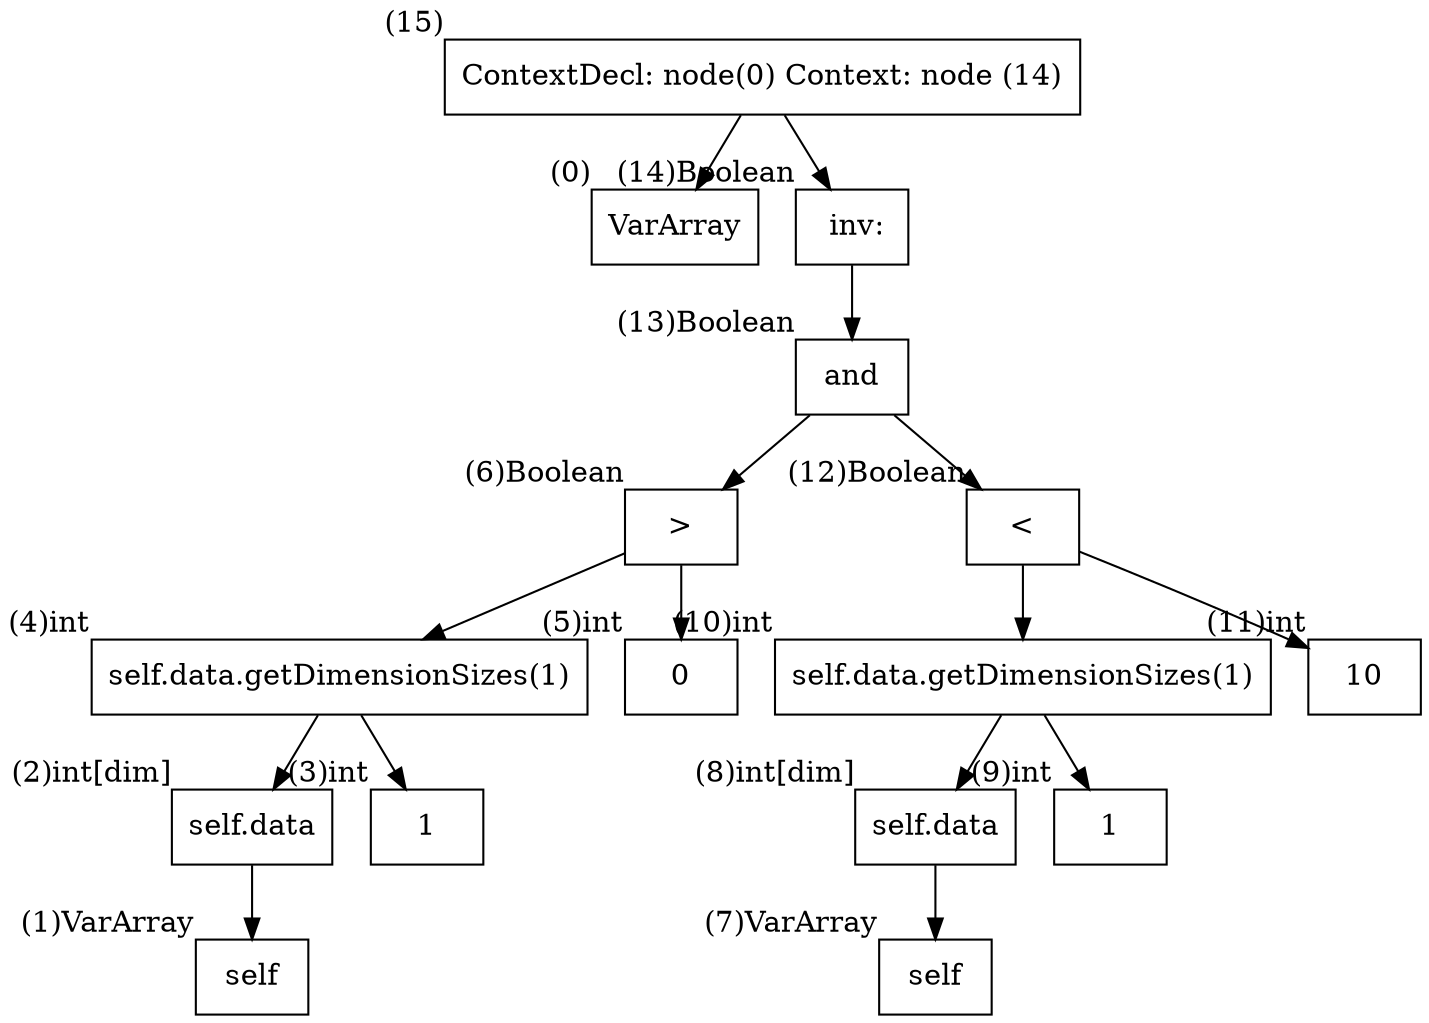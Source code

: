 digraph AST {
  node [shape=box];
  n15 [label="ContextDecl: node(0) Context: node (14)", xlabel="(15)"];
  n15 -> n0;
  n15 -> n14;
  n0 [label="VarArray", xlabel="(0)"];
  n14 [label=" inv:", xlabel="(14)Boolean"];
  n14 -> n13;
  n13 [label="and", xlabel="(13)Boolean"];
  n13 -> n6;
  n13 -> n12;
  n6 [label=">", xlabel="(6)Boolean"];
  n6 -> n4;
  n6 -> n5;
  n12 [label="<", xlabel="(12)Boolean"];
  n12 -> n10;
  n12 -> n11;
  n4 [label="self.data.getDimensionSizes(1)", xlabel="(4)int"];
  n4 -> n2;
  n4 -> n3;
  n5 [label="0", xlabel="(5)int"];
  n10 [label="self.data.getDimensionSizes(1)", xlabel="(10)int"];
  n10 -> n8;
  n10 -> n9;
  n11 [label="10", xlabel="(11)int"];
  n2 [label="self.data", xlabel="(2)int[dim]"];
  n2 -> n1;
  n3 [label="1", xlabel="(3)int"];
  n8 [label="self.data", xlabel="(8)int[dim]"];
  n8 -> n7;
  n9 [label="1", xlabel="(9)int"];
  n1 [label="self", xlabel="(1)VarArray"];
  n7 [label="self", xlabel="(7)VarArray"];
}
